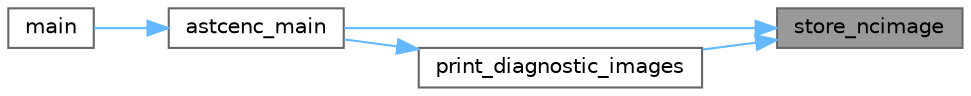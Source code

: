 digraph "store_ncimage"
{
 // LATEX_PDF_SIZE
  bgcolor="transparent";
  edge [fontname=Helvetica,fontsize=10,labelfontname=Helvetica,labelfontsize=10];
  node [fontname=Helvetica,fontsize=10,shape=box,height=0.2,width=0.4];
  rankdir="RL";
  Node1 [id="Node000001",label="store_ncimage",height=0.2,width=0.4,color="gray40", fillcolor="grey60", style="filled", fontcolor="black",tooltip="Save an uncompressed image."];
  Node1 -> Node2 [id="edge1_Node000001_Node000002",dir="back",color="steelblue1",style="solid",tooltip=" "];
  Node2 [id="Node000002",label="astcenc_main",height=0.2,width=0.4,color="grey40", fillcolor="white", style="filled",URL="$astcenccli__toplevel_8cpp.html#a073d18880f24fd648661b01d2e20340e",tooltip="Application entry point."];
  Node2 -> Node3 [id="edge2_Node000002_Node000003",dir="back",color="steelblue1",style="solid",tooltip=" "];
  Node3 [id="Node000003",label="main",height=0.2,width=0.4,color="grey40", fillcolor="white", style="filled",URL="$astcenccli__entry_8cpp.html#a3c04138a5bfe5d72780bb7e82a18e627",tooltip=" "];
  Node1 -> Node4 [id="edge3_Node000001_Node000004",dir="back",color="steelblue1",style="solid",tooltip=" "];
  Node4 [id="Node000004",label="print_diagnostic_images",height=0.2,width=0.4,color="grey40", fillcolor="white", style="filled",URL="$astcenccli__toplevel_8cpp.html#a65c87ee1ff0ed0736cffa06692853479",tooltip="Print a set of diagnostic images showing aspects of the encoding."];
  Node4 -> Node2 [id="edge4_Node000004_Node000002",dir="back",color="steelblue1",style="solid",tooltip=" "];
}

